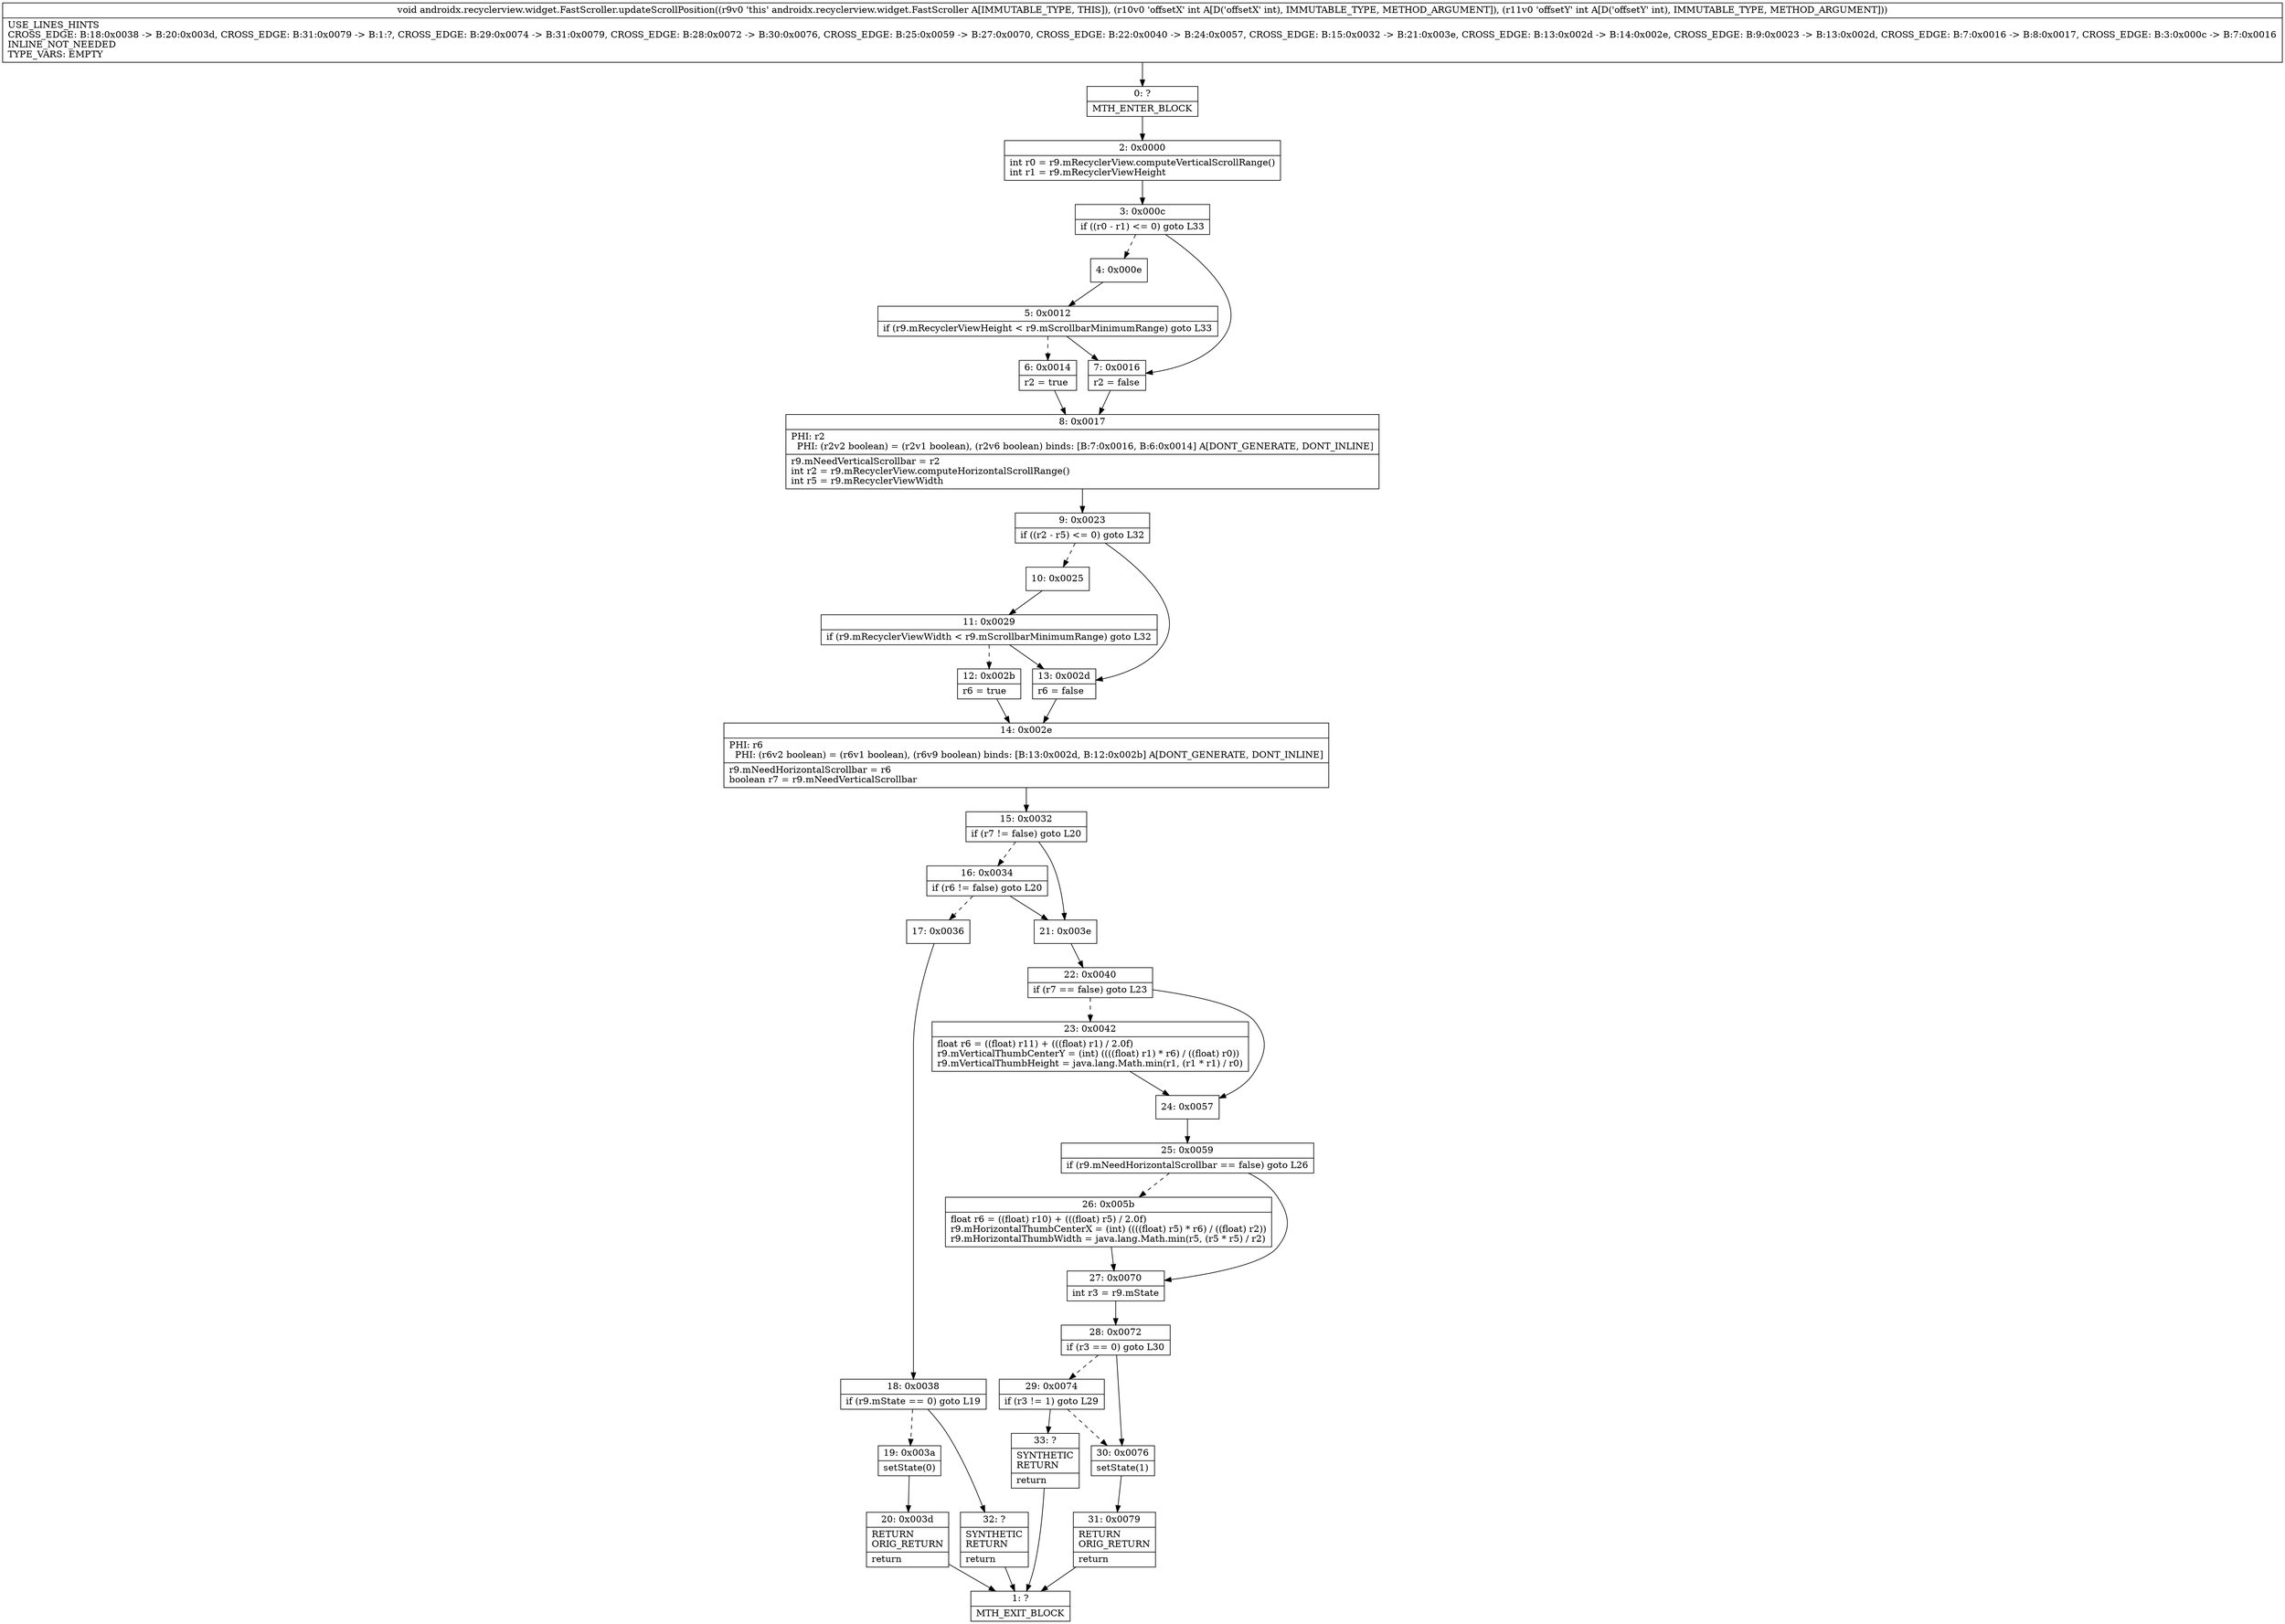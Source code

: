 digraph "CFG forandroidx.recyclerview.widget.FastScroller.updateScrollPosition(II)V" {
Node_0 [shape=record,label="{0\:\ ?|MTH_ENTER_BLOCK\l}"];
Node_2 [shape=record,label="{2\:\ 0x0000|int r0 = r9.mRecyclerView.computeVerticalScrollRange()\lint r1 = r9.mRecyclerViewHeight\l}"];
Node_3 [shape=record,label="{3\:\ 0x000c|if ((r0 \- r1) \<= 0) goto L33\l}"];
Node_4 [shape=record,label="{4\:\ 0x000e}"];
Node_5 [shape=record,label="{5\:\ 0x0012|if (r9.mRecyclerViewHeight \< r9.mScrollbarMinimumRange) goto L33\l}"];
Node_6 [shape=record,label="{6\:\ 0x0014|r2 = true\l}"];
Node_8 [shape=record,label="{8\:\ 0x0017|PHI: r2 \l  PHI: (r2v2 boolean) = (r2v1 boolean), (r2v6 boolean) binds: [B:7:0x0016, B:6:0x0014] A[DONT_GENERATE, DONT_INLINE]\l|r9.mNeedVerticalScrollbar = r2\lint r2 = r9.mRecyclerView.computeHorizontalScrollRange()\lint r5 = r9.mRecyclerViewWidth\l}"];
Node_9 [shape=record,label="{9\:\ 0x0023|if ((r2 \- r5) \<= 0) goto L32\l}"];
Node_10 [shape=record,label="{10\:\ 0x0025}"];
Node_11 [shape=record,label="{11\:\ 0x0029|if (r9.mRecyclerViewWidth \< r9.mScrollbarMinimumRange) goto L32\l}"];
Node_12 [shape=record,label="{12\:\ 0x002b|r6 = true\l}"];
Node_14 [shape=record,label="{14\:\ 0x002e|PHI: r6 \l  PHI: (r6v2 boolean) = (r6v1 boolean), (r6v9 boolean) binds: [B:13:0x002d, B:12:0x002b] A[DONT_GENERATE, DONT_INLINE]\l|r9.mNeedHorizontalScrollbar = r6\lboolean r7 = r9.mNeedVerticalScrollbar\l}"];
Node_15 [shape=record,label="{15\:\ 0x0032|if (r7 != false) goto L20\l}"];
Node_16 [shape=record,label="{16\:\ 0x0034|if (r6 != false) goto L20\l}"];
Node_17 [shape=record,label="{17\:\ 0x0036}"];
Node_18 [shape=record,label="{18\:\ 0x0038|if (r9.mState == 0) goto L19\l}"];
Node_19 [shape=record,label="{19\:\ 0x003a|setState(0)\l}"];
Node_20 [shape=record,label="{20\:\ 0x003d|RETURN\lORIG_RETURN\l|return\l}"];
Node_1 [shape=record,label="{1\:\ ?|MTH_EXIT_BLOCK\l}"];
Node_32 [shape=record,label="{32\:\ ?|SYNTHETIC\lRETURN\l|return\l}"];
Node_21 [shape=record,label="{21\:\ 0x003e}"];
Node_22 [shape=record,label="{22\:\ 0x0040|if (r7 == false) goto L23\l}"];
Node_23 [shape=record,label="{23\:\ 0x0042|float r6 = ((float) r11) + (((float) r1) \/ 2.0f)\lr9.mVerticalThumbCenterY = (int) ((((float) r1) * r6) \/ ((float) r0))\lr9.mVerticalThumbHeight = java.lang.Math.min(r1, (r1 * r1) \/ r0)\l}"];
Node_24 [shape=record,label="{24\:\ 0x0057}"];
Node_25 [shape=record,label="{25\:\ 0x0059|if (r9.mNeedHorizontalScrollbar == false) goto L26\l}"];
Node_26 [shape=record,label="{26\:\ 0x005b|float r6 = ((float) r10) + (((float) r5) \/ 2.0f)\lr9.mHorizontalThumbCenterX = (int) ((((float) r5) * r6) \/ ((float) r2))\lr9.mHorizontalThumbWidth = java.lang.Math.min(r5, (r5 * r5) \/ r2)\l}"];
Node_27 [shape=record,label="{27\:\ 0x0070|int r3 = r9.mState\l}"];
Node_28 [shape=record,label="{28\:\ 0x0072|if (r3 == 0) goto L30\l}"];
Node_29 [shape=record,label="{29\:\ 0x0074|if (r3 != 1) goto L29\l}"];
Node_33 [shape=record,label="{33\:\ ?|SYNTHETIC\lRETURN\l|return\l}"];
Node_30 [shape=record,label="{30\:\ 0x0076|setState(1)\l}"];
Node_31 [shape=record,label="{31\:\ 0x0079|RETURN\lORIG_RETURN\l|return\l}"];
Node_13 [shape=record,label="{13\:\ 0x002d|r6 = false\l}"];
Node_7 [shape=record,label="{7\:\ 0x0016|r2 = false\l}"];
MethodNode[shape=record,label="{void androidx.recyclerview.widget.FastScroller.updateScrollPosition((r9v0 'this' androidx.recyclerview.widget.FastScroller A[IMMUTABLE_TYPE, THIS]), (r10v0 'offsetX' int A[D('offsetX' int), IMMUTABLE_TYPE, METHOD_ARGUMENT]), (r11v0 'offsetY' int A[D('offsetY' int), IMMUTABLE_TYPE, METHOD_ARGUMENT]))  | USE_LINES_HINTS\lCROSS_EDGE: B:18:0x0038 \-\> B:20:0x003d, CROSS_EDGE: B:31:0x0079 \-\> B:1:?, CROSS_EDGE: B:29:0x0074 \-\> B:31:0x0079, CROSS_EDGE: B:28:0x0072 \-\> B:30:0x0076, CROSS_EDGE: B:25:0x0059 \-\> B:27:0x0070, CROSS_EDGE: B:22:0x0040 \-\> B:24:0x0057, CROSS_EDGE: B:15:0x0032 \-\> B:21:0x003e, CROSS_EDGE: B:13:0x002d \-\> B:14:0x002e, CROSS_EDGE: B:9:0x0023 \-\> B:13:0x002d, CROSS_EDGE: B:7:0x0016 \-\> B:8:0x0017, CROSS_EDGE: B:3:0x000c \-\> B:7:0x0016\lINLINE_NOT_NEEDED\lTYPE_VARS: EMPTY\l}"];
MethodNode -> Node_0;Node_0 -> Node_2;
Node_2 -> Node_3;
Node_3 -> Node_4[style=dashed];
Node_3 -> Node_7;
Node_4 -> Node_5;
Node_5 -> Node_6[style=dashed];
Node_5 -> Node_7;
Node_6 -> Node_8;
Node_8 -> Node_9;
Node_9 -> Node_10[style=dashed];
Node_9 -> Node_13;
Node_10 -> Node_11;
Node_11 -> Node_12[style=dashed];
Node_11 -> Node_13;
Node_12 -> Node_14;
Node_14 -> Node_15;
Node_15 -> Node_16[style=dashed];
Node_15 -> Node_21;
Node_16 -> Node_17[style=dashed];
Node_16 -> Node_21;
Node_17 -> Node_18;
Node_18 -> Node_19[style=dashed];
Node_18 -> Node_32;
Node_19 -> Node_20;
Node_20 -> Node_1;
Node_32 -> Node_1;
Node_21 -> Node_22;
Node_22 -> Node_23[style=dashed];
Node_22 -> Node_24;
Node_23 -> Node_24;
Node_24 -> Node_25;
Node_25 -> Node_26[style=dashed];
Node_25 -> Node_27;
Node_26 -> Node_27;
Node_27 -> Node_28;
Node_28 -> Node_29[style=dashed];
Node_28 -> Node_30;
Node_29 -> Node_30[style=dashed];
Node_29 -> Node_33;
Node_33 -> Node_1;
Node_30 -> Node_31;
Node_31 -> Node_1;
Node_13 -> Node_14;
Node_7 -> Node_8;
}

